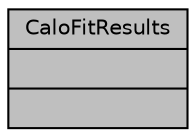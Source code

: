 digraph "CaloFitResults"
{
 // INTERACTIVE_SVG=YES
  bgcolor="transparent";
  edge [fontname="Helvetica",fontsize="10",labelfontname="Helvetica",labelfontsize="10"];
  node [fontname="Helvetica",fontsize="10",shape=record];
  Node1 [label="{CaloFitResults\n||}",height=0.2,width=0.4,color="black", fillcolor="grey75", style="filled", fontcolor="black"];
}
